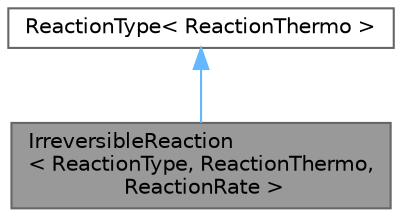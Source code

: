 digraph "IrreversibleReaction&lt; ReactionType, ReactionThermo, ReactionRate &gt;"
{
 // LATEX_PDF_SIZE
  bgcolor="transparent";
  edge [fontname=Helvetica,fontsize=10,labelfontname=Helvetica,labelfontsize=10];
  node [fontname=Helvetica,fontsize=10,shape=box,height=0.2,width=0.4];
  Node1 [id="Node000001",label="IrreversibleReaction\l\< ReactionType, ReactionThermo,\l ReactionRate \>",height=0.2,width=0.4,color="gray40", fillcolor="grey60", style="filled", fontcolor="black",tooltip="Simple extension of Reaction to handle reversible reactions using equilibrium thermodynamics."];
  Node2 -> Node1 [id="edge1_Node000001_Node000002",dir="back",color="steelblue1",style="solid",tooltip=" "];
  Node2 [id="Node000002",label="ReactionType\< ReactionThermo \>",height=0.2,width=0.4,color="gray40", fillcolor="white", style="filled",tooltip=" "];
}
